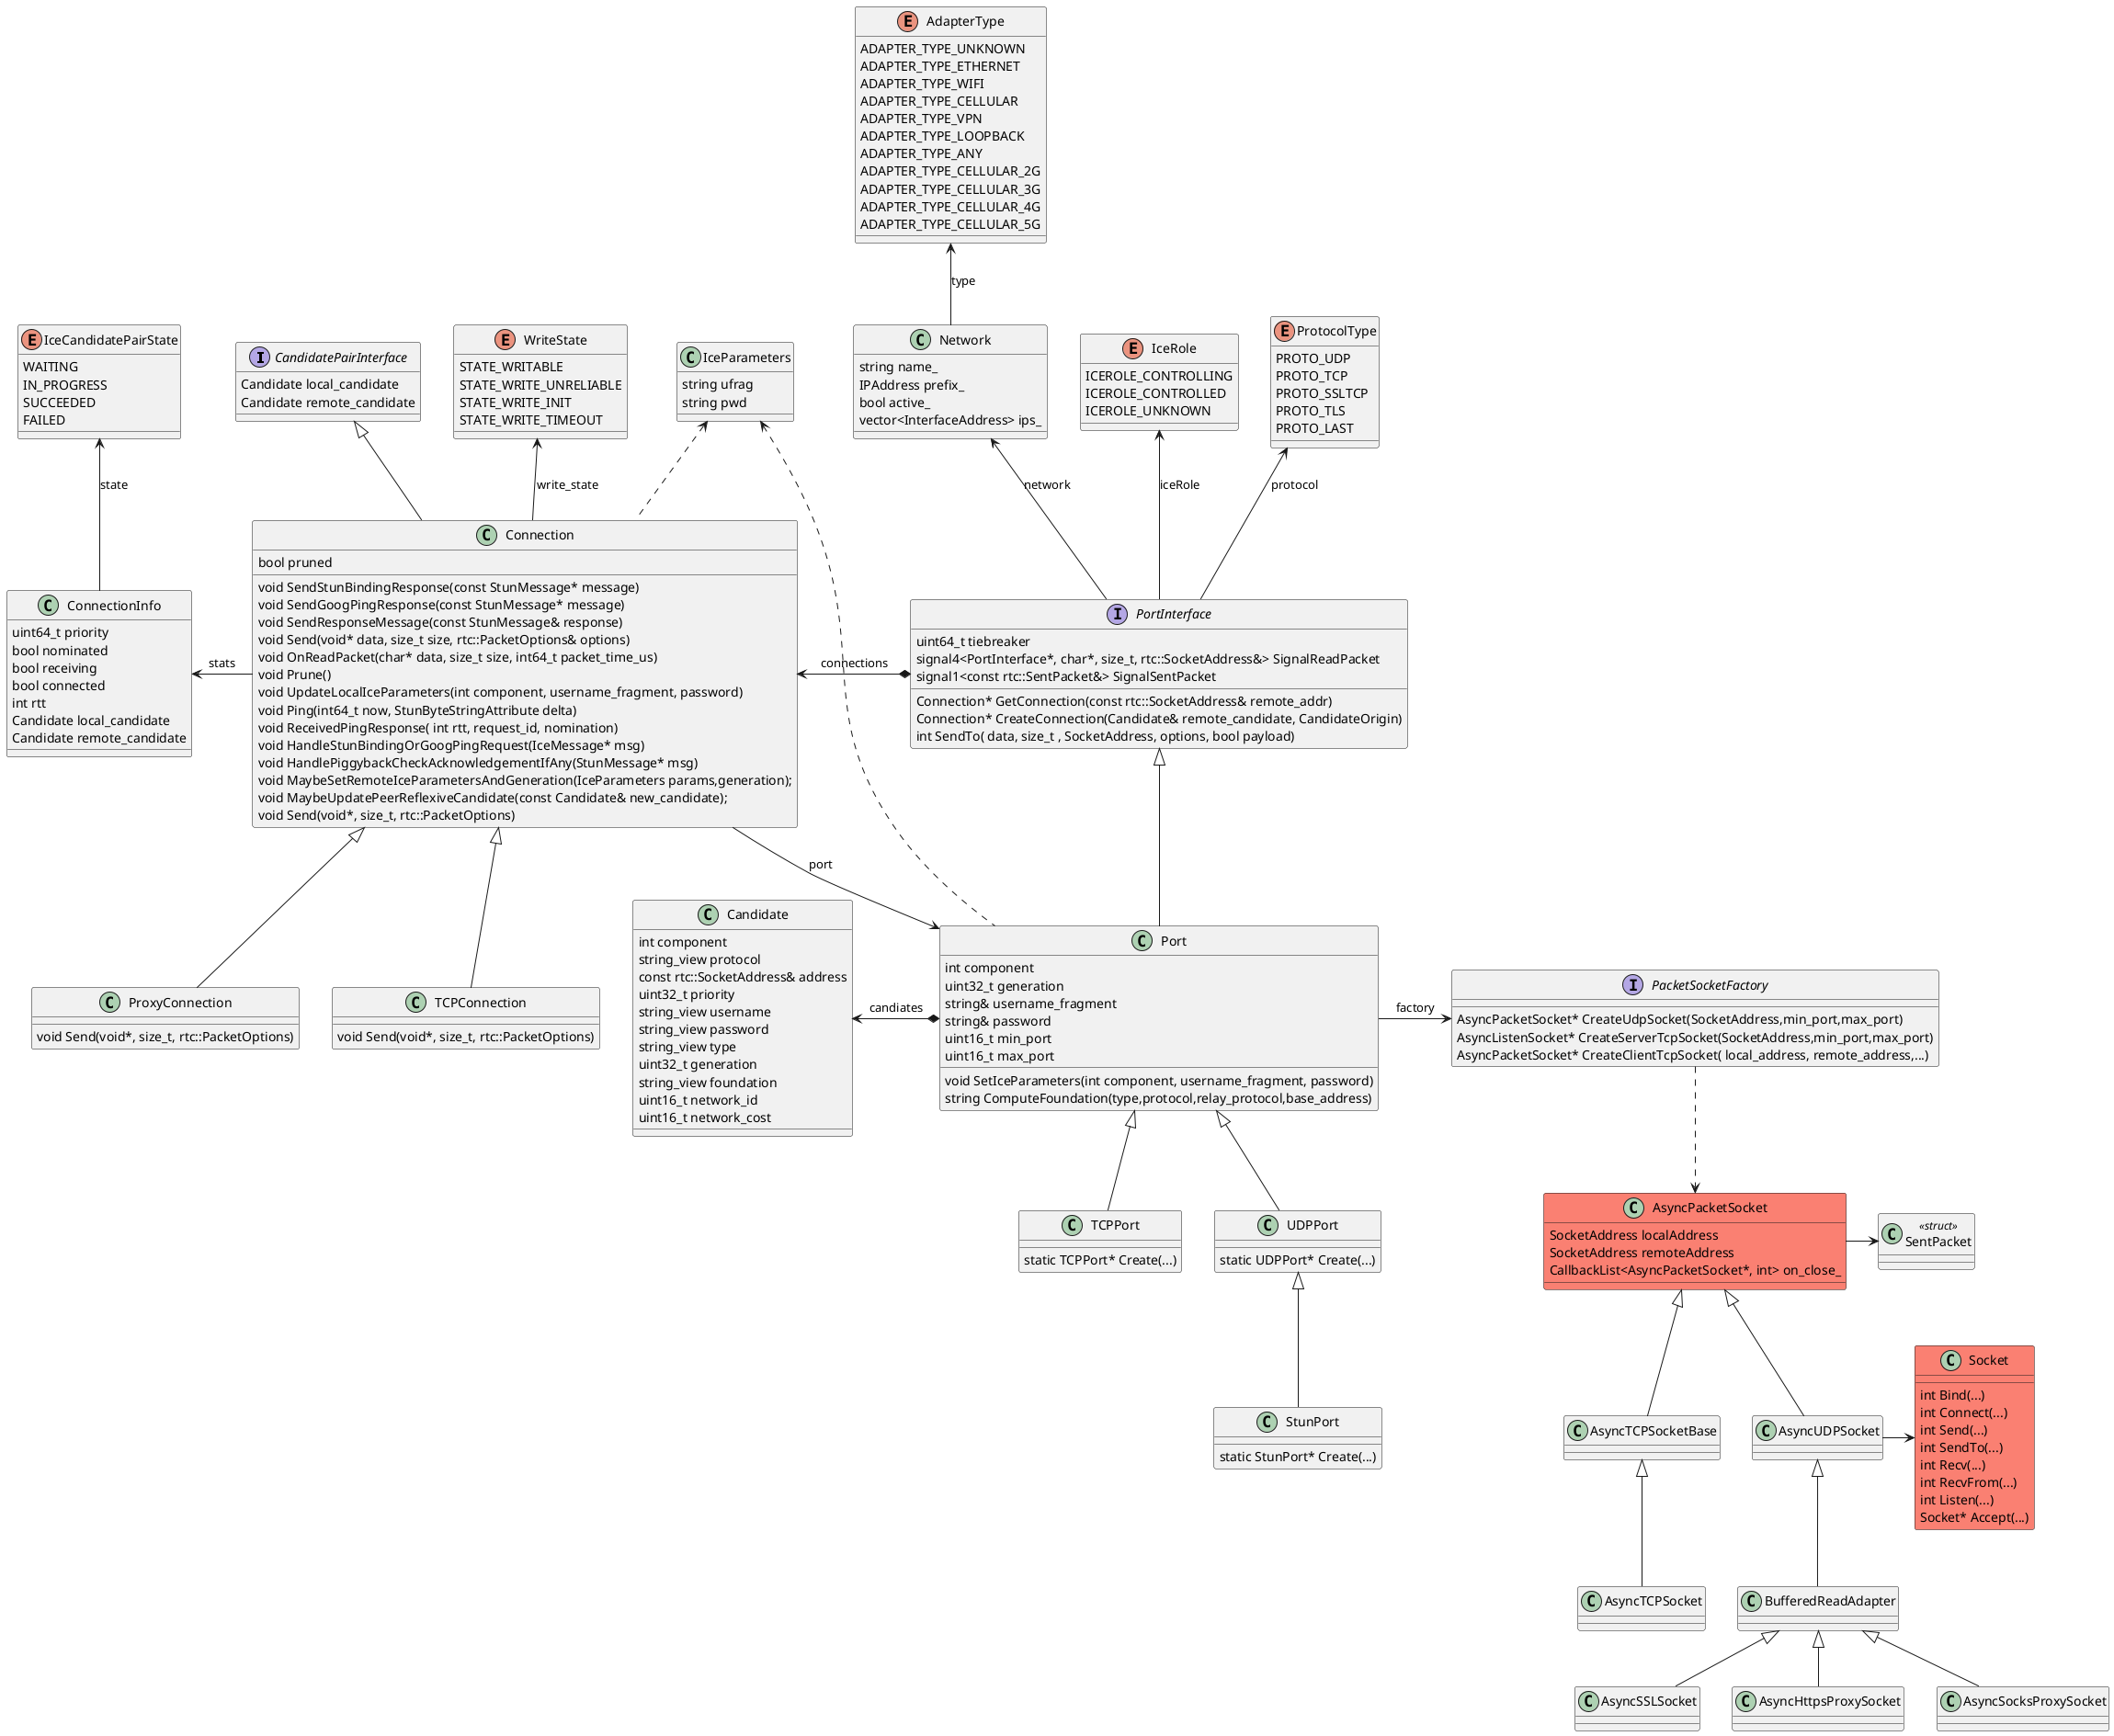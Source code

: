 @startuml ice

interface CandidatePairInterface
{
    {field} Candidate local_candidate
    {field} Candidate remote_candidate
}


enum IceCandidatePairState
{
    WAITING
    IN_PROGRESS
    SUCCEEDED
    FAILED
}

enum WriteState
{
    STATE_WRITABLE
    STATE_WRITE_UNRELIABLE
    STATE_WRITE_INIT
    STATE_WRITE_TIMEOUT
}


class ConnectionInfo
{
    {field} uint64_t priority
    {field} bool nominated
    {field} bool receiving
    {field} bool connected
    {field} int rtt
    {field} Candidate local_candidate
    {field} Candidate remote_candidate
}

class IceParameters
{
    string ufrag
    string pwd
}


class Connection
{
    bool pruned

    void SendStunBindingResponse(const StunMessage* message)
    void SendGoogPingResponse(const StunMessage* message)
    void SendResponseMessage(const StunMessage& response)
    void Send(void* data, size_t size, rtc::PacketOptions& options)
    void OnReadPacket(char* data, size_t size, int64_t packet_time_us)
    void Prune()
    void UpdateLocalIceParameters(int component, username_fragment, password)
    void Ping(int64_t now, StunByteStringAttribute delta)
    void ReceivedPingResponse( int rtt, request_id, nomination)
    void HandleStunBindingOrGoogPingRequest(IceMessage* msg)
    void HandlePiggybackCheckAcknowledgementIfAny(StunMessage* msg)
    void MaybeSetRemoteIceParametersAndGeneration(IceParameters params,generation);
    void MaybeUpdatePeerReflexiveCandidate(const Candidate& new_candidate);
}



class ProxyConnection
{
    void Send(void*, size_t, rtc::PacketOptions)
}

class Connection
{
    void Send(void*, size_t, rtc::PacketOptions)
}

class TCPConnection
{
    void Send(void*, size_t, rtc::PacketOptions)
}

enum IceRole {
    ICEROLE_CONTROLLING
    ICEROLE_CONTROLLED
    ICEROLE_UNKNOWN
}

enum ProtocolType {
  PROTO_UDP
  PROTO_TCP
  PROTO_SSLTCP
  PROTO_TLS
  PROTO_LAST
}

' enum SecurePolicy {

'     SEC_DISABLED
'     SEC_ENABLED
'     SEC_REQUIRED
' }

' enum IceMode {
'     ICEMODE_FULL
'     ICEMODE_LITE
' }

enum AdapterType {
  ADAPTER_TYPE_UNKNOWN 
  ADAPTER_TYPE_ETHERNET 
  ADAPTER_TYPE_WIFI 
  ADAPTER_TYPE_CELLULAR
  ADAPTER_TYPE_VPN
  ADAPTER_TYPE_LOOPBACK 
  ADAPTER_TYPE_ANY
  ADAPTER_TYPE_CELLULAR_2G
  ADAPTER_TYPE_CELLULAR_3G
  ADAPTER_TYPE_CELLULAR_4G
  ADAPTER_TYPE_CELLULAR_5G
}

class Network
{
    string name_
    IPAddress prefix_
    bool active_
    vector<InterfaceAddress> ips_
}

interface PortInterface
{
    uint64_t tiebreaker
    Connection* GetConnection(const rtc::SocketAddress& remote_addr)
    Connection* CreateConnection(Candidate& remote_candidate, CandidateOrigin)
    int SendTo( data, size_t , SocketAddress, options, bool payload)
    signal4<PortInterface*, char*, size_t, rtc::SocketAddress&> SignalReadPacket
    signal1<const rtc::SentPacket&> SignalSentPacket
}

class Port
{
    int component
    uint32_t generation
    string& username_fragment
    string& password
    uint16_t min_port
    uint16_t max_port

    void SetIceParameters(int component, username_fragment, password)
    string ComputeFoundation(type,protocol,relay_protocol,base_address)
}

class UDPPort
{
    static UDPPort* Create(...)
}

class StunPort
{
    static StunPort* Create(...)
}

class TCPPort
{
    static TCPPort* Create(...)
}

class Candidate
{
    int component
    string_view protocol
    const rtc::SocketAddress& address
    uint32_t priority
    string_view username
    string_view password
    string_view type
    uint32_t generation
    string_view foundation
    uint16_t network_id
    uint16_t network_cost
}

' =================================================================
class AsyncPacketSocket #Salmon
{
  SocketAddress localAddress
  SocketAddress remoteAddress
  CallbackList<AsyncPacketSocket*, int> on_close_
}

class Socket #Salmon
{
  int Bind(...)
  int Connect(...)
  int Send(...)
  int SendTo(...)
  int Recv(...)
  int RecvFrom(...)
  int Listen(...)
  Socket* Accept(...)
}

class SentPacket <<struct>>
{
}

interface PacketSocketFactory 
{
  AsyncPacketSocket* CreateUdpSocket(SocketAddress,min_port,max_port)
  AsyncListenSocket* CreateServerTcpSocket(SocketAddress,min_port,max_port)
  AsyncPacketSocket* CreateClientTcpSocket( local_address, remote_address,...)
}

' =================================================================

IceCandidatePairState <-- ConnectionInfo : state


CandidatePairInterface <|-- Connection
WriteState <-- Connection : write_state
ConnectionInfo <- Connection : stats
IceParameters <.. Connection 
Connection -> Port : port
Connection <-* PortInterface : connections

Connection <|-- ProxyConnection
Connection <|-- TCPConnection

AdapterType <-- Network : type
Network <-- PortInterface : network
IceRole <-- PortInterface : iceRole
ProtocolType <-- PortInterface : protocol
PortInterface <|-- Port
IceParameters <.. Port
Candidate <-* Port  : candiates

Port <|-- UDPPort
Port <|-- TCPPort

UDPPort <|-- StunPort

' =================================================================

Port -> PacketSocketFactory : factory
PacketSocketFactory ..> AsyncPacketSocket
AsyncPacketSocket -> SentPacket

AsyncPacketSocket <|-- AsyncUDPSocket
AsyncUDPSocket -> Socket

AsyncUDPSocket <|-- BufferedReadAdapter
BufferedReadAdapter <|-- AsyncSSLSocket
BufferedReadAdapter <|-- AsyncHttpsProxySocket
BufferedReadAdapter <|-- AsyncSocksProxySocket


AsyncPacketSocket <|-- AsyncTCPSocketBase
AsyncTCPSocketBase <|-- AsyncTCPSocket



@enduml